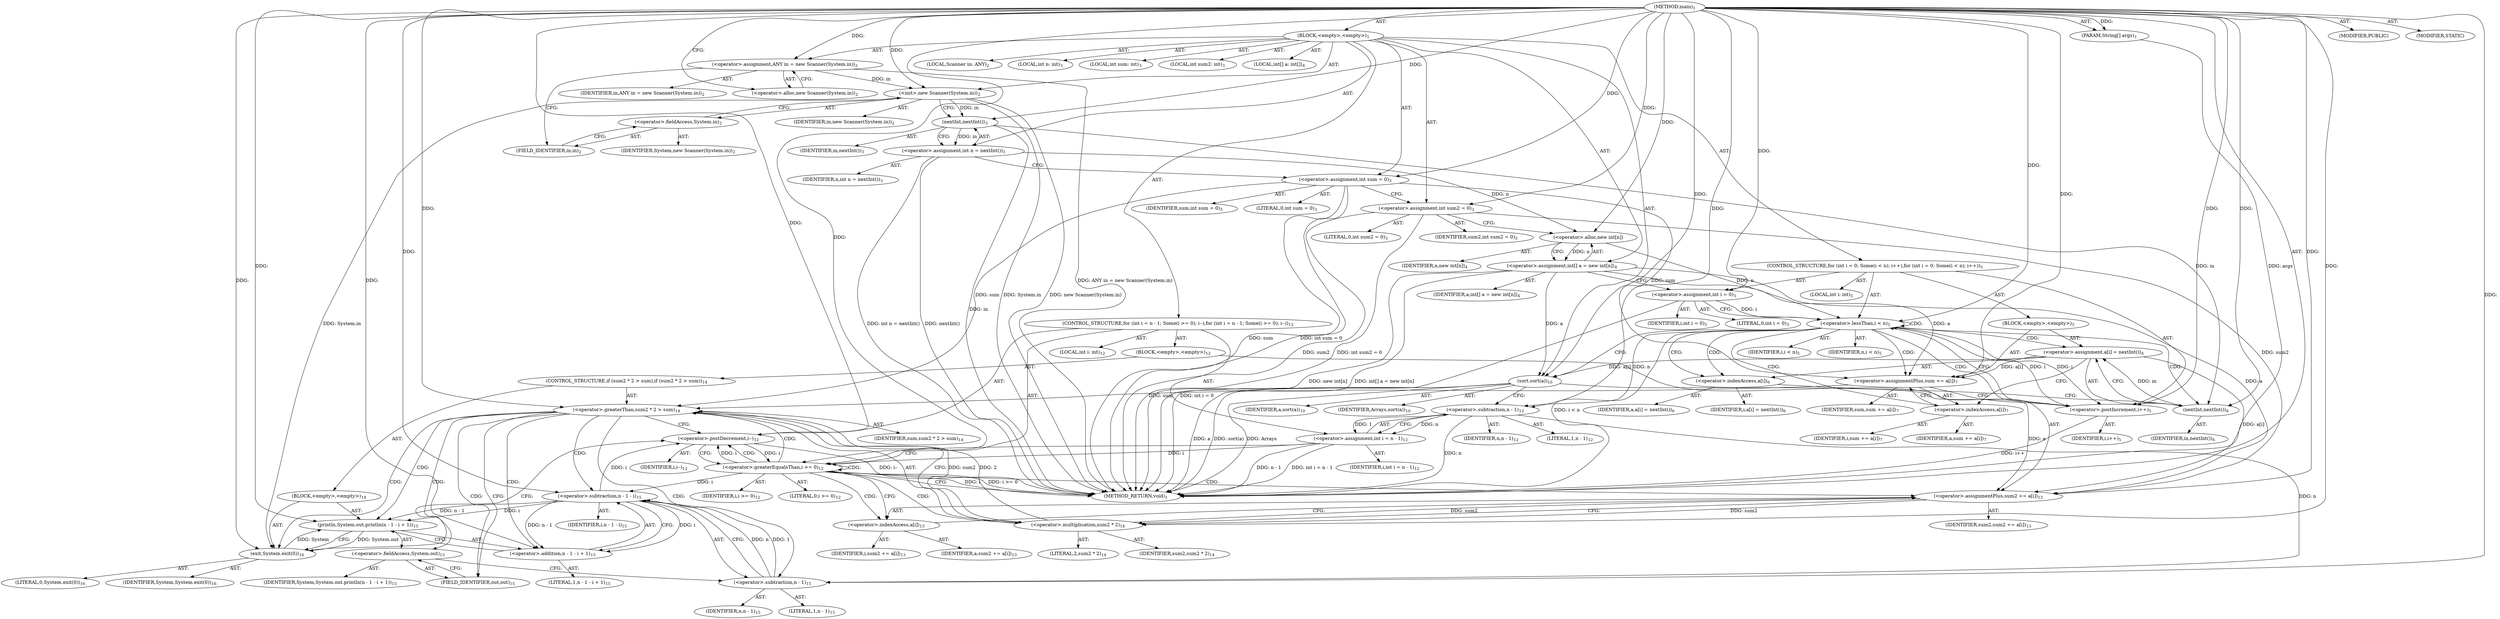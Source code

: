 digraph "main" {  
"19" [label = <(METHOD,main)<SUB>1</SUB>> ]
"20" [label = <(PARAM,String[] args)<SUB>1</SUB>> ]
"21" [label = <(BLOCK,&lt;empty&gt;,&lt;empty&gt;)<SUB>1</SUB>> ]
"4" [label = <(LOCAL,Scanner in: ANY)<SUB>2</SUB>> ]
"22" [label = <(&lt;operator&gt;.assignment,ANY in = new Scanner(System.in))<SUB>2</SUB>> ]
"23" [label = <(IDENTIFIER,in,ANY in = new Scanner(System.in))<SUB>2</SUB>> ]
"24" [label = <(&lt;operator&gt;.alloc,new Scanner(System.in))<SUB>2</SUB>> ]
"25" [label = <(&lt;init&gt;,new Scanner(System.in))<SUB>2</SUB>> ]
"3" [label = <(IDENTIFIER,in,new Scanner(System.in))<SUB>2</SUB>> ]
"26" [label = <(&lt;operator&gt;.fieldAccess,System.in)<SUB>2</SUB>> ]
"27" [label = <(IDENTIFIER,System,new Scanner(System.in))<SUB>2</SUB>> ]
"28" [label = <(FIELD_IDENTIFIER,in,in)<SUB>2</SUB>> ]
"29" [label = <(LOCAL,int n: int)<SUB>3</SUB>> ]
"30" [label = <(LOCAL,int sum: int)<SUB>3</SUB>> ]
"31" [label = <(LOCAL,int sum2: int)<SUB>3</SUB>> ]
"32" [label = <(&lt;operator&gt;.assignment,int n = nextInt())<SUB>3</SUB>> ]
"33" [label = <(IDENTIFIER,n,int n = nextInt())<SUB>3</SUB>> ]
"34" [label = <(nextInt,nextInt())<SUB>3</SUB>> ]
"35" [label = <(IDENTIFIER,in,nextInt())<SUB>3</SUB>> ]
"36" [label = <(&lt;operator&gt;.assignment,int sum = 0)<SUB>3</SUB>> ]
"37" [label = <(IDENTIFIER,sum,int sum = 0)<SUB>3</SUB>> ]
"38" [label = <(LITERAL,0,int sum = 0)<SUB>3</SUB>> ]
"39" [label = <(&lt;operator&gt;.assignment,int sum2 = 0)<SUB>3</SUB>> ]
"40" [label = <(IDENTIFIER,sum2,int sum2 = 0)<SUB>3</SUB>> ]
"41" [label = <(LITERAL,0,int sum2 = 0)<SUB>3</SUB>> ]
"42" [label = <(LOCAL,int[] a: int[])<SUB>4</SUB>> ]
"43" [label = <(&lt;operator&gt;.assignment,int[] a = new int[n])<SUB>4</SUB>> ]
"44" [label = <(IDENTIFIER,a,int[] a = new int[n])<SUB>4</SUB>> ]
"45" [label = <(&lt;operator&gt;.alloc,new int[n])> ]
"46" [label = <(IDENTIFIER,n,new int[n])<SUB>4</SUB>> ]
"47" [label = <(CONTROL_STRUCTURE,for (int i = 0; Some(i &lt; n); i++),for (int i = 0; Some(i &lt; n); i++))<SUB>5</SUB>> ]
"48" [label = <(LOCAL,int i: int)<SUB>5</SUB>> ]
"49" [label = <(&lt;operator&gt;.assignment,int i = 0)<SUB>5</SUB>> ]
"50" [label = <(IDENTIFIER,i,int i = 0)<SUB>5</SUB>> ]
"51" [label = <(LITERAL,0,int i = 0)<SUB>5</SUB>> ]
"52" [label = <(&lt;operator&gt;.lessThan,i &lt; n)<SUB>5</SUB>> ]
"53" [label = <(IDENTIFIER,i,i &lt; n)<SUB>5</SUB>> ]
"54" [label = <(IDENTIFIER,n,i &lt; n)<SUB>5</SUB>> ]
"55" [label = <(&lt;operator&gt;.postIncrement,i++)<SUB>5</SUB>> ]
"56" [label = <(IDENTIFIER,i,i++)<SUB>5</SUB>> ]
"57" [label = <(BLOCK,&lt;empty&gt;,&lt;empty&gt;)<SUB>5</SUB>> ]
"58" [label = <(&lt;operator&gt;.assignment,a[i] = nextInt())<SUB>6</SUB>> ]
"59" [label = <(&lt;operator&gt;.indexAccess,a[i])<SUB>6</SUB>> ]
"60" [label = <(IDENTIFIER,a,a[i] = nextInt())<SUB>6</SUB>> ]
"61" [label = <(IDENTIFIER,i,a[i] = nextInt())<SUB>6</SUB>> ]
"62" [label = <(nextInt,nextInt())<SUB>6</SUB>> ]
"63" [label = <(IDENTIFIER,in,nextInt())<SUB>6</SUB>> ]
"64" [label = <(&lt;operator&gt;.assignmentPlus,sum += a[i])<SUB>7</SUB>> ]
"65" [label = <(IDENTIFIER,sum,sum += a[i])<SUB>7</SUB>> ]
"66" [label = <(&lt;operator&gt;.indexAccess,a[i])<SUB>7</SUB>> ]
"67" [label = <(IDENTIFIER,a,sum += a[i])<SUB>7</SUB>> ]
"68" [label = <(IDENTIFIER,i,sum += a[i])<SUB>7</SUB>> ]
"69" [label = <(sort,sort(a))<SUB>10</SUB>> ]
"70" [label = <(IDENTIFIER,Arrays,sort(a))<SUB>10</SUB>> ]
"71" [label = <(IDENTIFIER,a,sort(a))<SUB>10</SUB>> ]
"72" [label = <(CONTROL_STRUCTURE,for (int i = n - 1; Some(i &gt;= 0); i--),for (int i = n - 1; Some(i &gt;= 0); i--))<SUB>12</SUB>> ]
"73" [label = <(LOCAL,int i: int)<SUB>12</SUB>> ]
"74" [label = <(&lt;operator&gt;.assignment,int i = n - 1)<SUB>12</SUB>> ]
"75" [label = <(IDENTIFIER,i,int i = n - 1)<SUB>12</SUB>> ]
"76" [label = <(&lt;operator&gt;.subtraction,n - 1)<SUB>12</SUB>> ]
"77" [label = <(IDENTIFIER,n,n - 1)<SUB>12</SUB>> ]
"78" [label = <(LITERAL,1,n - 1)<SUB>12</SUB>> ]
"79" [label = <(&lt;operator&gt;.greaterEqualsThan,i &gt;= 0)<SUB>12</SUB>> ]
"80" [label = <(IDENTIFIER,i,i &gt;= 0)<SUB>12</SUB>> ]
"81" [label = <(LITERAL,0,i &gt;= 0)<SUB>12</SUB>> ]
"82" [label = <(&lt;operator&gt;.postDecrement,i--)<SUB>12</SUB>> ]
"83" [label = <(IDENTIFIER,i,i--)<SUB>12</SUB>> ]
"84" [label = <(BLOCK,&lt;empty&gt;,&lt;empty&gt;)<SUB>12</SUB>> ]
"85" [label = <(&lt;operator&gt;.assignmentPlus,sum2 += a[i])<SUB>13</SUB>> ]
"86" [label = <(IDENTIFIER,sum2,sum2 += a[i])<SUB>13</SUB>> ]
"87" [label = <(&lt;operator&gt;.indexAccess,a[i])<SUB>13</SUB>> ]
"88" [label = <(IDENTIFIER,a,sum2 += a[i])<SUB>13</SUB>> ]
"89" [label = <(IDENTIFIER,i,sum2 += a[i])<SUB>13</SUB>> ]
"90" [label = <(CONTROL_STRUCTURE,if (sum2 * 2 &gt; sum),if (sum2 * 2 &gt; sum))<SUB>14</SUB>> ]
"91" [label = <(&lt;operator&gt;.greaterThan,sum2 * 2 &gt; sum)<SUB>14</SUB>> ]
"92" [label = <(&lt;operator&gt;.multiplication,sum2 * 2)<SUB>14</SUB>> ]
"93" [label = <(IDENTIFIER,sum2,sum2 * 2)<SUB>14</SUB>> ]
"94" [label = <(LITERAL,2,sum2 * 2)<SUB>14</SUB>> ]
"95" [label = <(IDENTIFIER,sum,sum2 * 2 &gt; sum)<SUB>14</SUB>> ]
"96" [label = <(BLOCK,&lt;empty&gt;,&lt;empty&gt;)<SUB>14</SUB>> ]
"97" [label = <(println,System.out.println(n - 1 - i + 1))<SUB>15</SUB>> ]
"98" [label = <(&lt;operator&gt;.fieldAccess,System.out)<SUB>15</SUB>> ]
"99" [label = <(IDENTIFIER,System,System.out.println(n - 1 - i + 1))<SUB>15</SUB>> ]
"100" [label = <(FIELD_IDENTIFIER,out,out)<SUB>15</SUB>> ]
"101" [label = <(&lt;operator&gt;.addition,n - 1 - i + 1)<SUB>15</SUB>> ]
"102" [label = <(&lt;operator&gt;.subtraction,n - 1 - i)<SUB>15</SUB>> ]
"103" [label = <(&lt;operator&gt;.subtraction,n - 1)<SUB>15</SUB>> ]
"104" [label = <(IDENTIFIER,n,n - 1)<SUB>15</SUB>> ]
"105" [label = <(LITERAL,1,n - 1)<SUB>15</SUB>> ]
"106" [label = <(IDENTIFIER,i,n - 1 - i)<SUB>15</SUB>> ]
"107" [label = <(LITERAL,1,n - 1 - i + 1)<SUB>15</SUB>> ]
"108" [label = <(exit,System.exit(0))<SUB>16</SUB>> ]
"109" [label = <(IDENTIFIER,System,System.exit(0))<SUB>16</SUB>> ]
"110" [label = <(LITERAL,0,System.exit(0))<SUB>16</SUB>> ]
"111" [label = <(MODIFIER,PUBLIC)> ]
"112" [label = <(MODIFIER,STATIC)> ]
"113" [label = <(METHOD_RETURN,void)<SUB>1</SUB>> ]
  "19" -> "20"  [ label = "AST: "] 
  "19" -> "21"  [ label = "AST: "] 
  "19" -> "111"  [ label = "AST: "] 
  "19" -> "112"  [ label = "AST: "] 
  "19" -> "113"  [ label = "AST: "] 
  "21" -> "4"  [ label = "AST: "] 
  "21" -> "22"  [ label = "AST: "] 
  "21" -> "25"  [ label = "AST: "] 
  "21" -> "29"  [ label = "AST: "] 
  "21" -> "30"  [ label = "AST: "] 
  "21" -> "31"  [ label = "AST: "] 
  "21" -> "32"  [ label = "AST: "] 
  "21" -> "36"  [ label = "AST: "] 
  "21" -> "39"  [ label = "AST: "] 
  "21" -> "42"  [ label = "AST: "] 
  "21" -> "43"  [ label = "AST: "] 
  "21" -> "47"  [ label = "AST: "] 
  "21" -> "69"  [ label = "AST: "] 
  "21" -> "72"  [ label = "AST: "] 
  "22" -> "23"  [ label = "AST: "] 
  "22" -> "24"  [ label = "AST: "] 
  "25" -> "3"  [ label = "AST: "] 
  "25" -> "26"  [ label = "AST: "] 
  "26" -> "27"  [ label = "AST: "] 
  "26" -> "28"  [ label = "AST: "] 
  "32" -> "33"  [ label = "AST: "] 
  "32" -> "34"  [ label = "AST: "] 
  "34" -> "35"  [ label = "AST: "] 
  "36" -> "37"  [ label = "AST: "] 
  "36" -> "38"  [ label = "AST: "] 
  "39" -> "40"  [ label = "AST: "] 
  "39" -> "41"  [ label = "AST: "] 
  "43" -> "44"  [ label = "AST: "] 
  "43" -> "45"  [ label = "AST: "] 
  "45" -> "46"  [ label = "AST: "] 
  "47" -> "48"  [ label = "AST: "] 
  "47" -> "49"  [ label = "AST: "] 
  "47" -> "52"  [ label = "AST: "] 
  "47" -> "55"  [ label = "AST: "] 
  "47" -> "57"  [ label = "AST: "] 
  "49" -> "50"  [ label = "AST: "] 
  "49" -> "51"  [ label = "AST: "] 
  "52" -> "53"  [ label = "AST: "] 
  "52" -> "54"  [ label = "AST: "] 
  "55" -> "56"  [ label = "AST: "] 
  "57" -> "58"  [ label = "AST: "] 
  "57" -> "64"  [ label = "AST: "] 
  "58" -> "59"  [ label = "AST: "] 
  "58" -> "62"  [ label = "AST: "] 
  "59" -> "60"  [ label = "AST: "] 
  "59" -> "61"  [ label = "AST: "] 
  "62" -> "63"  [ label = "AST: "] 
  "64" -> "65"  [ label = "AST: "] 
  "64" -> "66"  [ label = "AST: "] 
  "66" -> "67"  [ label = "AST: "] 
  "66" -> "68"  [ label = "AST: "] 
  "69" -> "70"  [ label = "AST: "] 
  "69" -> "71"  [ label = "AST: "] 
  "72" -> "73"  [ label = "AST: "] 
  "72" -> "74"  [ label = "AST: "] 
  "72" -> "79"  [ label = "AST: "] 
  "72" -> "82"  [ label = "AST: "] 
  "72" -> "84"  [ label = "AST: "] 
  "74" -> "75"  [ label = "AST: "] 
  "74" -> "76"  [ label = "AST: "] 
  "76" -> "77"  [ label = "AST: "] 
  "76" -> "78"  [ label = "AST: "] 
  "79" -> "80"  [ label = "AST: "] 
  "79" -> "81"  [ label = "AST: "] 
  "82" -> "83"  [ label = "AST: "] 
  "84" -> "85"  [ label = "AST: "] 
  "84" -> "90"  [ label = "AST: "] 
  "85" -> "86"  [ label = "AST: "] 
  "85" -> "87"  [ label = "AST: "] 
  "87" -> "88"  [ label = "AST: "] 
  "87" -> "89"  [ label = "AST: "] 
  "90" -> "91"  [ label = "AST: "] 
  "90" -> "96"  [ label = "AST: "] 
  "91" -> "92"  [ label = "AST: "] 
  "91" -> "95"  [ label = "AST: "] 
  "92" -> "93"  [ label = "AST: "] 
  "92" -> "94"  [ label = "AST: "] 
  "96" -> "97"  [ label = "AST: "] 
  "96" -> "108"  [ label = "AST: "] 
  "97" -> "98"  [ label = "AST: "] 
  "97" -> "101"  [ label = "AST: "] 
  "98" -> "99"  [ label = "AST: "] 
  "98" -> "100"  [ label = "AST: "] 
  "101" -> "102"  [ label = "AST: "] 
  "101" -> "107"  [ label = "AST: "] 
  "102" -> "103"  [ label = "AST: "] 
  "102" -> "106"  [ label = "AST: "] 
  "103" -> "104"  [ label = "AST: "] 
  "103" -> "105"  [ label = "AST: "] 
  "108" -> "109"  [ label = "AST: "] 
  "108" -> "110"  [ label = "AST: "] 
  "22" -> "28"  [ label = "CFG: "] 
  "25" -> "34"  [ label = "CFG: "] 
  "32" -> "36"  [ label = "CFG: "] 
  "36" -> "39"  [ label = "CFG: "] 
  "39" -> "45"  [ label = "CFG: "] 
  "43" -> "49"  [ label = "CFG: "] 
  "69" -> "76"  [ label = "CFG: "] 
  "24" -> "22"  [ label = "CFG: "] 
  "26" -> "25"  [ label = "CFG: "] 
  "34" -> "32"  [ label = "CFG: "] 
  "45" -> "43"  [ label = "CFG: "] 
  "49" -> "52"  [ label = "CFG: "] 
  "52" -> "59"  [ label = "CFG: "] 
  "52" -> "69"  [ label = "CFG: "] 
  "55" -> "52"  [ label = "CFG: "] 
  "74" -> "79"  [ label = "CFG: "] 
  "79" -> "113"  [ label = "CFG: "] 
  "79" -> "87"  [ label = "CFG: "] 
  "82" -> "79"  [ label = "CFG: "] 
  "28" -> "26"  [ label = "CFG: "] 
  "58" -> "66"  [ label = "CFG: "] 
  "64" -> "55"  [ label = "CFG: "] 
  "76" -> "74"  [ label = "CFG: "] 
  "85" -> "92"  [ label = "CFG: "] 
  "59" -> "62"  [ label = "CFG: "] 
  "62" -> "58"  [ label = "CFG: "] 
  "66" -> "64"  [ label = "CFG: "] 
  "87" -> "85"  [ label = "CFG: "] 
  "91" -> "100"  [ label = "CFG: "] 
  "91" -> "82"  [ label = "CFG: "] 
  "92" -> "91"  [ label = "CFG: "] 
  "97" -> "108"  [ label = "CFG: "] 
  "108" -> "82"  [ label = "CFG: "] 
  "98" -> "103"  [ label = "CFG: "] 
  "101" -> "97"  [ label = "CFG: "] 
  "100" -> "98"  [ label = "CFG: "] 
  "102" -> "101"  [ label = "CFG: "] 
  "103" -> "102"  [ label = "CFG: "] 
  "19" -> "24"  [ label = "CFG: "] 
  "20" -> "113"  [ label = "DDG: args"] 
  "22" -> "113"  [ label = "DDG: ANY in = new Scanner(System.in)"] 
  "25" -> "113"  [ label = "DDG: System.in"] 
  "25" -> "113"  [ label = "DDG: new Scanner(System.in)"] 
  "34" -> "113"  [ label = "DDG: in"] 
  "32" -> "113"  [ label = "DDG: nextInt()"] 
  "32" -> "113"  [ label = "DDG: int n = nextInt()"] 
  "36" -> "113"  [ label = "DDG: sum"] 
  "36" -> "113"  [ label = "DDG: int sum = 0"] 
  "39" -> "113"  [ label = "DDG: sum2"] 
  "39" -> "113"  [ label = "DDG: int sum2 = 0"] 
  "43" -> "113"  [ label = "DDG: new int[n]"] 
  "43" -> "113"  [ label = "DDG: int[] a = new int[n]"] 
  "49" -> "113"  [ label = "DDG: int i = 0"] 
  "52" -> "113"  [ label = "DDG: i &lt; n"] 
  "69" -> "113"  [ label = "DDG: a"] 
  "69" -> "113"  [ label = "DDG: sort(a)"] 
  "76" -> "113"  [ label = "DDG: n"] 
  "74" -> "113"  [ label = "DDG: n - 1"] 
  "74" -> "113"  [ label = "DDG: int i = n - 1"] 
  "79" -> "113"  [ label = "DDG: i"] 
  "79" -> "113"  [ label = "DDG: i &gt;= 0"] 
  "82" -> "113"  [ label = "DDG: i--"] 
  "55" -> "113"  [ label = "DDG: i++"] 
  "69" -> "113"  [ label = "DDG: Arrays"] 
  "19" -> "20"  [ label = "DDG: "] 
  "19" -> "22"  [ label = "DDG: "] 
  "34" -> "32"  [ label = "DDG: in"] 
  "19" -> "36"  [ label = "DDG: "] 
  "19" -> "39"  [ label = "DDG: "] 
  "45" -> "43"  [ label = "DDG: n"] 
  "22" -> "25"  [ label = "DDG: in"] 
  "19" -> "25"  [ label = "DDG: "] 
  "19" -> "49"  [ label = "DDG: "] 
  "19" -> "69"  [ label = "DDG: "] 
  "43" -> "69"  [ label = "DDG: a"] 
  "58" -> "69"  [ label = "DDG: a[i]"] 
  "76" -> "74"  [ label = "DDG: n"] 
  "76" -> "74"  [ label = "DDG: 1"] 
  "25" -> "34"  [ label = "DDG: in"] 
  "19" -> "34"  [ label = "DDG: "] 
  "32" -> "45"  [ label = "DDG: n"] 
  "19" -> "45"  [ label = "DDG: "] 
  "49" -> "52"  [ label = "DDG: i"] 
  "55" -> "52"  [ label = "DDG: i"] 
  "19" -> "52"  [ label = "DDG: "] 
  "45" -> "52"  [ label = "DDG: n"] 
  "52" -> "55"  [ label = "DDG: i"] 
  "19" -> "55"  [ label = "DDG: "] 
  "62" -> "58"  [ label = "DDG: in"] 
  "43" -> "64"  [ label = "DDG: a"] 
  "58" -> "64"  [ label = "DDG: a[i]"] 
  "74" -> "79"  [ label = "DDG: i"] 
  "82" -> "79"  [ label = "DDG: i"] 
  "19" -> "79"  [ label = "DDG: "] 
  "79" -> "82"  [ label = "DDG: i"] 
  "102" -> "82"  [ label = "DDG: i"] 
  "19" -> "82"  [ label = "DDG: "] 
  "69" -> "85"  [ label = "DDG: a"] 
  "43" -> "85"  [ label = "DDG: a"] 
  "58" -> "85"  [ label = "DDG: a[i]"] 
  "36" -> "64"  [ label = "DDG: sum"] 
  "19" -> "64"  [ label = "DDG: "] 
  "52" -> "76"  [ label = "DDG: n"] 
  "19" -> "76"  [ label = "DDG: "] 
  "39" -> "85"  [ label = "DDG: sum2"] 
  "92" -> "85"  [ label = "DDG: sum2"] 
  "19" -> "85"  [ label = "DDG: "] 
  "34" -> "62"  [ label = "DDG: in"] 
  "19" -> "62"  [ label = "DDG: "] 
  "92" -> "91"  [ label = "DDG: sum2"] 
  "92" -> "91"  [ label = "DDG: 2"] 
  "36" -> "91"  [ label = "DDG: sum"] 
  "64" -> "91"  [ label = "DDG: sum"] 
  "19" -> "91"  [ label = "DDG: "] 
  "85" -> "92"  [ label = "DDG: sum2"] 
  "19" -> "92"  [ label = "DDG: "] 
  "108" -> "97"  [ label = "DDG: System"] 
  "102" -> "97"  [ label = "DDG: n - 1"] 
  "102" -> "97"  [ label = "DDG: i"] 
  "19" -> "97"  [ label = "DDG: "] 
  "25" -> "108"  [ label = "DDG: System.in"] 
  "97" -> "108"  [ label = "DDG: System.out"] 
  "19" -> "108"  [ label = "DDG: "] 
  "102" -> "101"  [ label = "DDG: n - 1"] 
  "102" -> "101"  [ label = "DDG: i"] 
  "19" -> "101"  [ label = "DDG: "] 
  "103" -> "102"  [ label = "DDG: n"] 
  "103" -> "102"  [ label = "DDG: 1"] 
  "79" -> "102"  [ label = "DDG: i"] 
  "19" -> "102"  [ label = "DDG: "] 
  "76" -> "103"  [ label = "DDG: n"] 
  "19" -> "103"  [ label = "DDG: "] 
  "52" -> "58"  [ label = "CDG: "] 
  "52" -> "64"  [ label = "CDG: "] 
  "52" -> "66"  [ label = "CDG: "] 
  "52" -> "52"  [ label = "CDG: "] 
  "52" -> "59"  [ label = "CDG: "] 
  "52" -> "55"  [ label = "CDG: "] 
  "52" -> "62"  [ label = "CDG: "] 
  "79" -> "85"  [ label = "CDG: "] 
  "79" -> "92"  [ label = "CDG: "] 
  "79" -> "87"  [ label = "CDG: "] 
  "79" -> "91"  [ label = "CDG: "] 
  "79" -> "82"  [ label = "CDG: "] 
  "79" -> "79"  [ label = "CDG: "] 
  "91" -> "98"  [ label = "CDG: "] 
  "91" -> "100"  [ label = "CDG: "] 
  "91" -> "102"  [ label = "CDG: "] 
  "91" -> "103"  [ label = "CDG: "] 
  "91" -> "97"  [ label = "CDG: "] 
  "91" -> "101"  [ label = "CDG: "] 
  "91" -> "108"  [ label = "CDG: "] 
}
